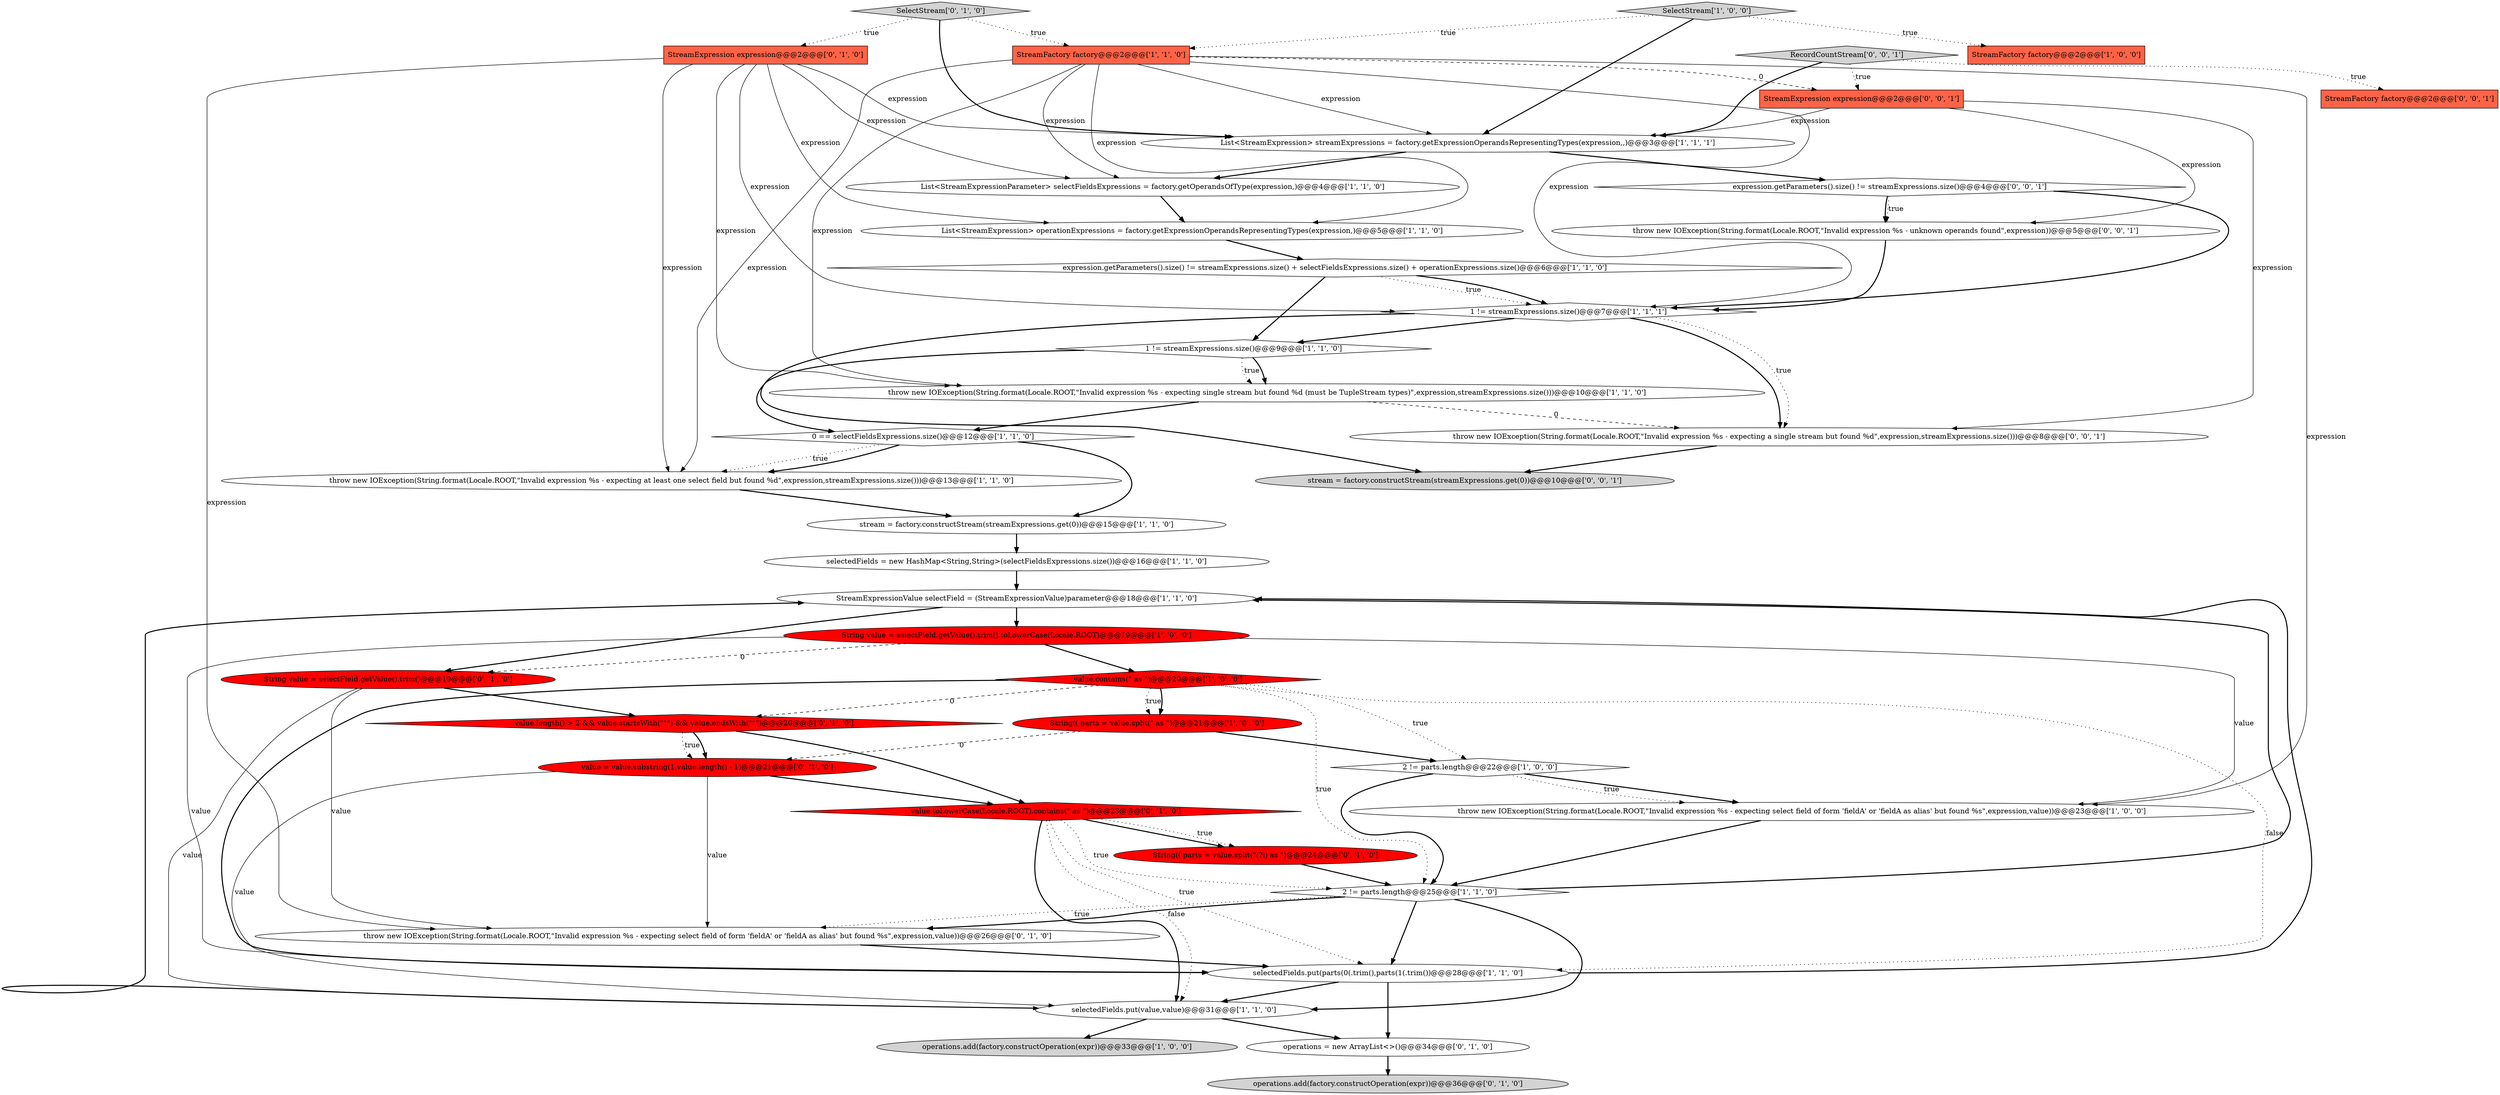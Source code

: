 digraph {
31 [style = filled, label = "StreamExpression expression@@@2@@@['0', '1', '0']", fillcolor = tomato, shape = box image = "AAA0AAABBB2BBB"];
13 [style = filled, label = "throw new IOException(String.format(Locale.ROOT,\"Invalid expression %s - expecting at least one select field but found %d\",expression,streamExpressions.size()))@@@13@@@['1', '1', '0']", fillcolor = white, shape = ellipse image = "AAA0AAABBB1BBB"];
28 [style = filled, label = "value = value.substring(1,value.length() - 1)@@@21@@@['0', '1', '0']", fillcolor = red, shape = ellipse image = "AAA1AAABBB2BBB"];
0 [style = filled, label = "throw new IOException(String.format(Locale.ROOT,\"Invalid expression %s - expecting select field of form 'fieldA' or 'fieldA as alias' but found %s\",expression,value))@@@23@@@['1', '0', '0']", fillcolor = white, shape = ellipse image = "AAA0AAABBB1BBB"];
33 [style = filled, label = "String value = selectField.getValue().trim()@@@19@@@['0', '1', '0']", fillcolor = red, shape = ellipse image = "AAA1AAABBB2BBB"];
10 [style = filled, label = "StreamFactory factory@@@2@@@['1', '1', '0']", fillcolor = tomato, shape = box image = "AAA0AAABBB1BBB"];
40 [style = filled, label = "RecordCountStream['0', '0', '1']", fillcolor = lightgray, shape = diamond image = "AAA0AAABBB3BBB"];
3 [style = filled, label = "throw new IOException(String.format(Locale.ROOT,\"Invalid expression %s - expecting single stream but found %d (must be TupleStream types)\",expression,streamExpressions.size()))@@@10@@@['1', '1', '0']", fillcolor = white, shape = ellipse image = "AAA0AAABBB1BBB"];
29 [style = filled, label = "String(( parts = value.split(\"(?i) as \")@@@24@@@['0', '1', '0']", fillcolor = red, shape = ellipse image = "AAA1AAABBB2BBB"];
9 [style = filled, label = "expression.getParameters().size() != streamExpressions.size() + selectFieldsExpressions.size() + operationExpressions.size()@@@6@@@['1', '1', '0']", fillcolor = white, shape = diamond image = "AAA0AAABBB1BBB"];
27 [style = filled, label = "operations.add(factory.constructOperation(expr))@@@36@@@['0', '1', '0']", fillcolor = lightgray, shape = ellipse image = "AAA0AAABBB2BBB"];
21 [style = filled, label = "List<StreamExpression> operationExpressions = factory.getExpressionOperandsRepresentingTypes(expression,)@@@5@@@['1', '1', '0']", fillcolor = white, shape = ellipse image = "AAA0AAABBB1BBB"];
8 [style = filled, label = "value.contains(\" as \")@@@20@@@['1', '0', '0']", fillcolor = red, shape = diamond image = "AAA1AAABBB1BBB"];
35 [style = filled, label = "stream = factory.constructStream(streamExpressions.get(0))@@@10@@@['0', '0', '1']", fillcolor = lightgray, shape = ellipse image = "AAA0AAABBB3BBB"];
37 [style = filled, label = "throw new IOException(String.format(Locale.ROOT,\"Invalid expression %s - expecting a single stream but found %d\",expression,streamExpressions.size()))@@@8@@@['0', '0', '1']", fillcolor = white, shape = ellipse image = "AAA0AAABBB3BBB"];
23 [style = filled, label = "2 != parts.length@@@22@@@['1', '0', '0']", fillcolor = white, shape = diamond image = "AAA0AAABBB1BBB"];
32 [style = filled, label = "value.length() > 2 && value.startsWith(\"\"\") && value.endsWith(\"\"\")@@@20@@@['0', '1', '0']", fillcolor = red, shape = diamond image = "AAA1AAABBB2BBB"];
17 [style = filled, label = "1 != streamExpressions.size()@@@9@@@['1', '1', '0']", fillcolor = white, shape = diamond image = "AAA0AAABBB1BBB"];
14 [style = filled, label = "2 != parts.length@@@25@@@['1', '1', '0']", fillcolor = white, shape = diamond image = "AAA0AAABBB1BBB"];
2 [style = filled, label = "String(( parts = value.split(\" as \")@@@21@@@['1', '0', '0']", fillcolor = red, shape = ellipse image = "AAA1AAABBB1BBB"];
34 [style = filled, label = "StreamFactory factory@@@2@@@['0', '0', '1']", fillcolor = tomato, shape = box image = "AAA0AAABBB3BBB"];
16 [style = filled, label = "0 == selectFieldsExpressions.size()@@@12@@@['1', '1', '0']", fillcolor = white, shape = diamond image = "AAA0AAABBB1BBB"];
19 [style = filled, label = "SelectStream['1', '0', '0']", fillcolor = lightgray, shape = diamond image = "AAA0AAABBB1BBB"];
22 [style = filled, label = "List<StreamExpressionParameter> selectFieldsExpressions = factory.getOperandsOfType(expression,)@@@4@@@['1', '1', '0']", fillcolor = white, shape = ellipse image = "AAA0AAABBB1BBB"];
4 [style = filled, label = "StreamFactory factory@@@2@@@['1', '0', '0']", fillcolor = tomato, shape = box image = "AAA0AAABBB1BBB"];
24 [style = filled, label = "SelectStream['0', '1', '0']", fillcolor = lightgray, shape = diamond image = "AAA0AAABBB2BBB"];
6 [style = filled, label = "selectedFields.put(parts(0(.trim(),parts(1(.trim())@@@28@@@['1', '1', '0']", fillcolor = white, shape = ellipse image = "AAA0AAABBB1BBB"];
15 [style = filled, label = "selectedFields.put(value,value)@@@31@@@['1', '1', '0']", fillcolor = white, shape = ellipse image = "AAA0AAABBB1BBB"];
39 [style = filled, label = "throw new IOException(String.format(Locale.ROOT,\"Invalid expression %s - unknown operands found\",expression))@@@5@@@['0', '0', '1']", fillcolor = white, shape = ellipse image = "AAA0AAABBB3BBB"];
30 [style = filled, label = "throw new IOException(String.format(Locale.ROOT,\"Invalid expression %s - expecting select field of form 'fieldA' or 'fieldA as alias' but found %s\",expression,value))@@@26@@@['0', '1', '0']", fillcolor = white, shape = ellipse image = "AAA0AAABBB2BBB"];
11 [style = filled, label = "List<StreamExpression> streamExpressions = factory.getExpressionOperandsRepresentingTypes(expression,,)@@@3@@@['1', '1', '1']", fillcolor = white, shape = ellipse image = "AAA0AAABBB1BBB"];
7 [style = filled, label = "selectedFields = new HashMap<String,String>(selectFieldsExpressions.size())@@@16@@@['1', '1', '0']", fillcolor = white, shape = ellipse image = "AAA0AAABBB1BBB"];
12 [style = filled, label = "1 != streamExpressions.size()@@@7@@@['1', '1', '1']", fillcolor = white, shape = diamond image = "AAA0AAABBB1BBB"];
20 [style = filled, label = "stream = factory.constructStream(streamExpressions.get(0))@@@15@@@['1', '1', '0']", fillcolor = white, shape = ellipse image = "AAA0AAABBB1BBB"];
36 [style = filled, label = "StreamExpression expression@@@2@@@['0', '0', '1']", fillcolor = tomato, shape = box image = "AAA0AAABBB3BBB"];
38 [style = filled, label = "expression.getParameters().size() != streamExpressions.size()@@@4@@@['0', '0', '1']", fillcolor = white, shape = diamond image = "AAA0AAABBB3BBB"];
1 [style = filled, label = "operations.add(factory.constructOperation(expr))@@@33@@@['1', '0', '0']", fillcolor = lightgray, shape = ellipse image = "AAA0AAABBB1BBB"];
5 [style = filled, label = "String value = selectField.getValue().trim().toLowerCase(Locale.ROOT)@@@19@@@['1', '0', '0']", fillcolor = red, shape = ellipse image = "AAA1AAABBB1BBB"];
25 [style = filled, label = "value.toLowerCase(Locale.ROOT).contains(\" as \")@@@23@@@['0', '1', '0']", fillcolor = red, shape = diamond image = "AAA1AAABBB2BBB"];
26 [style = filled, label = "operations = new ArrayList<>()@@@34@@@['0', '1', '0']", fillcolor = white, shape = ellipse image = "AAA0AAABBB2BBB"];
18 [style = filled, label = "StreamExpressionValue selectField = (StreamExpressionValue)parameter@@@18@@@['1', '1', '0']", fillcolor = white, shape = ellipse image = "AAA0AAABBB1BBB"];
19->10 [style = dotted, label="true"];
9->12 [style = dotted, label="true"];
10->22 [style = solid, label="expression"];
32->28 [style = dotted, label="true"];
10->3 [style = solid, label="expression"];
16->13 [style = dotted, label="true"];
10->36 [style = dashed, label="0"];
38->39 [style = dotted, label="true"];
8->32 [style = dashed, label="0"];
38->12 [style = bold, label=""];
10->11 [style = solid, label="expression"];
19->11 [style = bold, label=""];
8->6 [style = bold, label=""];
25->29 [style = bold, label=""];
3->16 [style = bold, label=""];
25->29 [style = dotted, label="true"];
30->6 [style = bold, label=""];
40->36 [style = dotted, label="true"];
38->39 [style = bold, label=""];
31->21 [style = solid, label="expression"];
2->23 [style = bold, label=""];
36->39 [style = solid, label="expression"];
0->14 [style = bold, label=""];
40->11 [style = bold, label=""];
24->11 [style = bold, label=""];
32->25 [style = bold, label=""];
29->14 [style = bold, label=""];
25->15 [style = bold, label=""];
28->25 [style = bold, label=""];
10->21 [style = solid, label="expression"];
36->11 [style = solid, label="expression"];
31->3 [style = solid, label="expression"];
17->16 [style = bold, label=""];
25->15 [style = dotted, label="false"];
8->6 [style = dotted, label="false"];
14->30 [style = bold, label=""];
36->37 [style = solid, label="expression"];
31->13 [style = solid, label="expression"];
8->23 [style = dotted, label="true"];
9->17 [style = bold, label=""];
5->0 [style = solid, label="value"];
12->35 [style = bold, label=""];
10->0 [style = solid, label="expression"];
17->3 [style = dotted, label="true"];
12->37 [style = bold, label=""];
23->14 [style = bold, label=""];
26->27 [style = bold, label=""];
21->9 [style = bold, label=""];
28->15 [style = solid, label="value"];
19->4 [style = dotted, label="true"];
8->14 [style = dotted, label="true"];
2->28 [style = dashed, label="0"];
5->33 [style = dashed, label="0"];
39->12 [style = bold, label=""];
25->6 [style = dotted, label="true"];
14->18 [style = bold, label=""];
14->15 [style = bold, label=""];
20->7 [style = bold, label=""];
16->20 [style = bold, label=""];
14->6 [style = bold, label=""];
31->30 [style = solid, label="expression"];
12->37 [style = dotted, label="true"];
40->34 [style = dotted, label="true"];
16->13 [style = bold, label=""];
6->26 [style = bold, label=""];
6->18 [style = bold, label=""];
8->2 [style = dotted, label="true"];
3->37 [style = dashed, label="0"];
12->17 [style = bold, label=""];
18->33 [style = bold, label=""];
10->13 [style = solid, label="expression"];
23->0 [style = bold, label=""];
6->15 [style = bold, label=""];
14->30 [style = dotted, label="true"];
10->12 [style = solid, label="expression"];
28->30 [style = solid, label="value"];
8->2 [style = bold, label=""];
31->22 [style = solid, label="expression"];
31->12 [style = solid, label="expression"];
11->22 [style = bold, label=""];
17->3 [style = bold, label=""];
7->18 [style = bold, label=""];
33->32 [style = bold, label=""];
9->12 [style = bold, label=""];
37->35 [style = bold, label=""];
23->0 [style = dotted, label="true"];
31->11 [style = solid, label="expression"];
15->1 [style = bold, label=""];
5->8 [style = bold, label=""];
11->38 [style = bold, label=""];
24->31 [style = dotted, label="true"];
22->21 [style = bold, label=""];
5->6 [style = solid, label="value"];
25->14 [style = dotted, label="true"];
15->18 [style = bold, label=""];
15->26 [style = bold, label=""];
24->10 [style = dotted, label="true"];
18->5 [style = bold, label=""];
33->15 [style = solid, label="value"];
33->30 [style = solid, label="value"];
32->28 [style = bold, label=""];
13->20 [style = bold, label=""];
}
